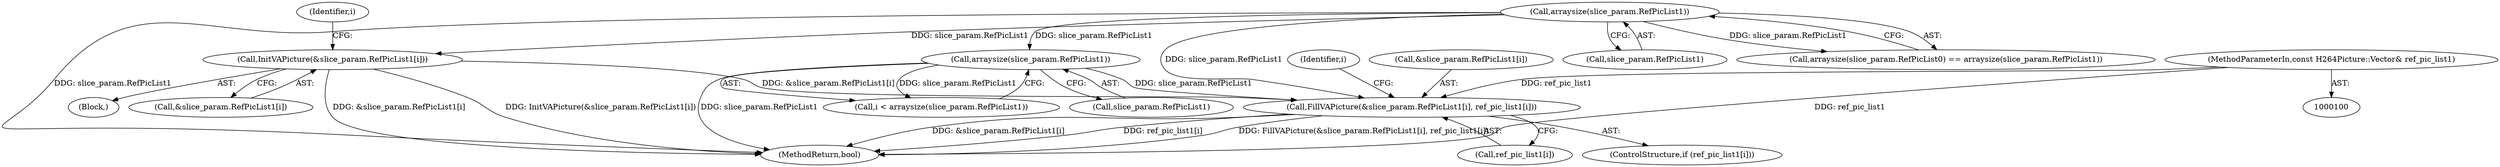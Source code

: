 digraph "0_Chrome_70340ce072cee8a0bdcddb5f312d32567b2269f6_15@array" {
"1000462" [label="(Call,FillVAPicture(&slice_param.RefPicList1[i], ref_pic_list1[i]))"];
"1000375" [label="(Call,arraysize(slice_param.RefPicList1))"];
"1000401" [label="(Call,InitVAPicture(&slice_param.RefPicList1[i]))"];
"1000451" [label="(Call,arraysize(slice_param.RefPicList1))"];
"1000104" [label="(MethodParameterIn,const H264Picture::Vector& ref_pic_list1)"];
"1000392" [label="(Identifier,i)"];
"1000376" [label="(Call,slice_param.RefPicList1)"];
"1000462" [label="(Call,FillVAPicture(&slice_param.RefPicList1[i], ref_pic_list1[i]))"];
"1000449" [label="(Call,i < arraysize(slice_param.RefPicList1))"];
"1000104" [label="(MethodParameterIn,const H264Picture::Vector& ref_pic_list1)"];
"1000393" [label="(Block,)"];
"1000402" [label="(Call,&slice_param.RefPicList1[i])"];
"1000458" [label="(ControlStructure,if (ref_pic_list1[i]))"];
"1000493" [label="(MethodReturn,bool)"];
"1000451" [label="(Call,arraysize(slice_param.RefPicList1))"];
"1000401" [label="(Call,InitVAPicture(&slice_param.RefPicList1[i]))"];
"1000463" [label="(Call,&slice_param.RefPicList1[i])"];
"1000452" [label="(Call,slice_param.RefPicList1)"];
"1000375" [label="(Call,arraysize(slice_param.RefPicList1))"];
"1000370" [label="(Call,arraysize(slice_param.RefPicList0) == arraysize(slice_param.RefPicList1))"];
"1000456" [label="(Identifier,i)"];
"1000469" [label="(Call,ref_pic_list1[i])"];
"1000462" -> "1000458"  [label="AST: "];
"1000462" -> "1000469"  [label="CFG: "];
"1000463" -> "1000462"  [label="AST: "];
"1000469" -> "1000462"  [label="AST: "];
"1000456" -> "1000462"  [label="CFG: "];
"1000462" -> "1000493"  [label="DDG: &slice_param.RefPicList1[i]"];
"1000462" -> "1000493"  [label="DDG: ref_pic_list1[i]"];
"1000462" -> "1000493"  [label="DDG: FillVAPicture(&slice_param.RefPicList1[i], ref_pic_list1[i])"];
"1000375" -> "1000462"  [label="DDG: slice_param.RefPicList1"];
"1000401" -> "1000462"  [label="DDG: &slice_param.RefPicList1[i]"];
"1000451" -> "1000462"  [label="DDG: slice_param.RefPicList1"];
"1000104" -> "1000462"  [label="DDG: ref_pic_list1"];
"1000375" -> "1000370"  [label="AST: "];
"1000375" -> "1000376"  [label="CFG: "];
"1000376" -> "1000375"  [label="AST: "];
"1000370" -> "1000375"  [label="CFG: "];
"1000375" -> "1000493"  [label="DDG: slice_param.RefPicList1"];
"1000375" -> "1000370"  [label="DDG: slice_param.RefPicList1"];
"1000375" -> "1000401"  [label="DDG: slice_param.RefPicList1"];
"1000375" -> "1000451"  [label="DDG: slice_param.RefPicList1"];
"1000401" -> "1000393"  [label="AST: "];
"1000401" -> "1000402"  [label="CFG: "];
"1000402" -> "1000401"  [label="AST: "];
"1000392" -> "1000401"  [label="CFG: "];
"1000401" -> "1000493"  [label="DDG: InitVAPicture(&slice_param.RefPicList1[i])"];
"1000401" -> "1000493"  [label="DDG: &slice_param.RefPicList1[i]"];
"1000451" -> "1000449"  [label="AST: "];
"1000451" -> "1000452"  [label="CFG: "];
"1000452" -> "1000451"  [label="AST: "];
"1000449" -> "1000451"  [label="CFG: "];
"1000451" -> "1000493"  [label="DDG: slice_param.RefPicList1"];
"1000451" -> "1000449"  [label="DDG: slice_param.RefPicList1"];
"1000104" -> "1000100"  [label="AST: "];
"1000104" -> "1000493"  [label="DDG: ref_pic_list1"];
}
